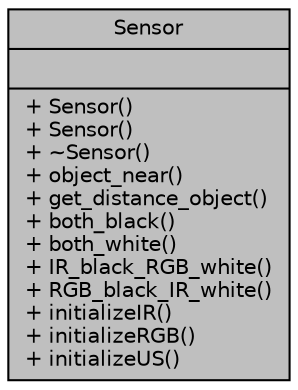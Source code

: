 digraph "Sensor"
{
  edge [fontname="Helvetica",fontsize="10",labelfontname="Helvetica",labelfontsize="10"];
  node [fontname="Helvetica",fontsize="10",shape=record];
  Node1 [label="{Sensor\n||+ Sensor()\l+ Sensor()\l+ ~Sensor()\l+ object_near()\l+ get_distance_object()\l+ both_black()\l+ both_white()\l+ IR_black_RGB_white()\l+ RGB_black_IR_white()\l+ initializeIR()\l+ initializeRGB()\l+ initializeUS()\l}",height=0.2,width=0.4,color="black", fillcolor="grey75", style="filled", fontcolor="black"];
}
